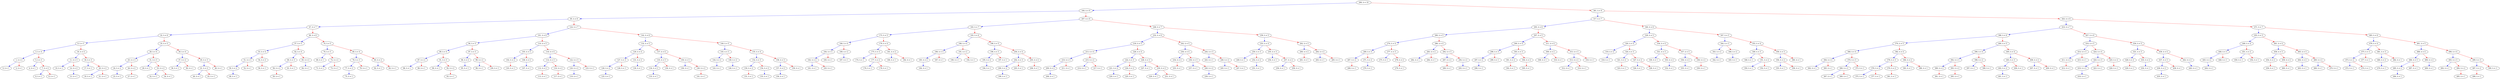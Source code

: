 digraph my_tree {
266 [label="266, h = 10"]160 [label="160, h = 9"]266 -> 160 [color=blue];
266 [label="266, h = 10"]361 [label="361, h = 9"]266 -> 361 [color=red];
160 [label="160, h = 9"]85 [label="85, h = 8"]160 -> 85 [color=blue];
160 [label="160, h = 9"]207 [label="207, h = 8"]160 -> 207 [color=red];
85 [label="85, h = 8"]47 [label="47, h = 7"]85 -> 47 [color=blue];
85 [label="85, h = 8"]124 [label="124, h = 7"]85 -> 124 [color=red];
47 [label="47, h = 7"]22 [label="22, h = 6"]47 -> 22 [color=blue];
47 [label="47, h = 7"]66 [label="66, h = 6"]47 -> 66 [color=red];
22 [label="22, h = 6"]9 [label="9, h = 5"]22 -> 9 [color=blue];
22 [label="22, h = 6"]35 [label="35, h = 5"]22 -> 35 [color=red];
9 [label="9, h = 5"]3 [label="3, h = 4"]9 -> 3 [color=blue];
9 [label="9, h = 5"]16 [label="16, h = 4"]9 -> 16 [color=red];
3 [label="3, h = 4"]1 [label="1, h = 2"]3 -> 1 [color=blue];
3 [label="3, h = 4"]5 [label="5, h = 3"]3 -> 5 [color=red];
1 [label="1, h = 2"]0 [label="0, h = 1"]1 -> 0 [color=blue];
1 [label="1, h = 2"]2 [label="2, h = 1"]1 -> 2 [color=red];
5 [label="5, h = 3"]4 [label="4, h = 1"]5 -> 4 [color=blue];
5 [label="5, h = 3"]7 [label="7, h = 2"]5 -> 7 [color=red];
7 [label="7, h = 2"]6 [label="6, h = 1"]7 -> 6 [color=blue];
7 [label="7, h = 2"]8 [label="8, h = 1"]7 -> 8 [color=red];
16 [label="16, h = 4"]11 [label="11, h = 3"]16 -> 11 [color=blue];
16 [label="16, h = 4"]18 [label="18, h = 3"]16 -> 18 [color=red];
11 [label="11, h = 3"]10 [label="10, h = 1"]11 -> 10 [color=blue];
11 [label="11, h = 3"]14 [label="14, h = 2"]11 -> 14 [color=red];
14 [label="14, h = 2"]13 [label="13, h = 1"]14 -> 13 [color=blue];
18 [label="18, h = 3"]17 [label="17, h = 1"]18 -> 17 [color=blue];
18 [label="18, h = 3"]20 [label="20, h = 2"]18 -> 20 [color=red];
20 [label="20, h = 2"]19 [label="19, h = 1"]20 -> 19 [color=blue];
20 [label="20, h = 2"]21 [label="21, h = 1"]20 -> 21 [color=red];
35 [label="35, h = 5"]28 [label="28, h = 4"]35 -> 28 [color=blue];
35 [label="35, h = 5"]39 [label="39, h = 4"]35 -> 39 [color=red];
28 [label="28, h = 4"]25 [label="25, h = 3"]28 -> 25 [color=blue];
28 [label="28, h = 4"]31 [label="31, h = 3"]28 -> 31 [color=red];
25 [label="25, h = 3"]24 [label="24, h = 2"]25 -> 24 [color=blue];
25 [label="25, h = 3"]26 [label="26, h = 2"]25 -> 26 [color=red];
24 [label="24, h = 2"]23 [label="23, h = 1"]24 -> 23 [color=blue];
26 [label="26, h = 2"]27 [label="27, h = 1"]26 -> 27 [color=red];
31 [label="31, h = 3"]29 [label="29, h = 1"]31 -> 29 [color=blue];
31 [label="31, h = 3"]33 [label="33, h = 2"]31 -> 33 [color=red];
33 [label="33, h = 2"]32 [label="32, h = 1"]33 -> 32 [color=blue];
33 [label="33, h = 2"]34 [label="34, h = 1"]33 -> 34 [color=red];
39 [label="39, h = 4"]37 [label="37, h = 2"]39 -> 37 [color=blue];
39 [label="39, h = 4"]45 [label="45, h = 3"]39 -> 45 [color=red];
37 [label="37, h = 2"]36 [label="36, h = 1"]37 -> 36 [color=blue];
37 [label="37, h = 2"]38 [label="38, h = 1"]37 -> 38 [color=red];
45 [label="45, h = 3"]41 [label="41, h = 2"]45 -> 41 [color=blue];
45 [label="45, h = 3"]46 [label="46, h = 1"]45 -> 46 [color=red];
41 [label="41, h = 2"]40 [label="40, h = 1"]41 -> 40 [color=blue];
41 [label="41, h = 2"]43 [label="43, h = 1"]41 -> 43 [color=red];
66 [label="66, h = 6"]57 [label="57, h = 5"]66 -> 57 [color=blue];
66 [label="66, h = 6"]74 [label="74, h = 5"]66 -> 74 [color=red];
57 [label="57, h = 5"]53 [label="53, h = 4"]57 -> 53 [color=blue];
57 [label="57, h = 5"]62 [label="62, h = 4"]57 -> 62 [color=red];
53 [label="53, h = 4"]51 [label="51, h = 3"]53 -> 51 [color=blue];
53 [label="53, h = 4"]54 [label="54, h = 2"]53 -> 54 [color=red];
51 [label="51, h = 3"]50 [label="50, h = 2"]51 -> 50 [color=blue];
51 [label="51, h = 3"]52 [label="52, h = 1"]51 -> 52 [color=red];
50 [label="50, h = 2"]48 [label="48, h = 1"]50 -> 48 [color=blue];
54 [label="54, h = 2"]56 [label="56, h = 1"]54 -> 56 [color=red];
62 [label="62, h = 4"]60 [label="60, h = 3"]62 -> 60 [color=blue];
62 [label="62, h = 4"]65 [label="65, h = 2"]62 -> 65 [color=red];
60 [label="60, h = 3"]58 [label="58, h = 2"]60 -> 58 [color=blue];
60 [label="60, h = 3"]61 [label="61, h = 1"]60 -> 61 [color=red];
58 [label="58, h = 2"]59 [label="59, h = 1"]58 -> 59 [color=red];
65 [label="65, h = 2"]64 [label="64, h = 1"]65 -> 64 [color=blue];
74 [label="74, h = 5"]70 [label="70, h = 3"]74 -> 70 [color=blue];
74 [label="74, h = 5"]80 [label="80, h = 4"]74 -> 80 [color=red];
70 [label="70, h = 3"]69 [label="69, h = 1"]70 -> 69 [color=blue];
70 [label="70, h = 3"]72 [label="72, h = 2"]70 -> 72 [color=red];
72 [label="72, h = 2"]71 [label="71, h = 1"]72 -> 71 [color=blue];
72 [label="72, h = 2"]73 [label="73, h = 1"]72 -> 73 [color=red];
80 [label="80, h = 4"]78 [label="78, h = 3"]80 -> 78 [color=blue];
80 [label="80, h = 4"]83 [label="83, h = 2"]80 -> 83 [color=red];
78 [label="78, h = 3"]77 [label="77, h = 2"]78 -> 77 [color=blue];
78 [label="78, h = 3"]79 [label="79, h = 1"]78 -> 79 [color=red];
77 [label="77, h = 2"]75 [label="75, h = 1"]77 -> 75 [color=blue];
83 [label="83, h = 2"]82 [label="82, h = 1"]83 -> 82 [color=blue];
83 [label="83, h = 2"]84 [label="84, h = 1"]83 -> 84 [color=red];
124 [label="124, h = 7"]101 [label="101, h = 6"]124 -> 101 [color=blue];
124 [label="124, h = 7"]142 [label="142, h = 6"]124 -> 142 [color=red];
101 [label="101, h = 6"]94 [label="94, h = 5"]101 -> 94 [color=blue];
101 [label="101, h = 6"]110 [label="110, h = 5"]101 -> 110 [color=red];
94 [label="94, h = 5"]89 [label="89, h = 4"]94 -> 89 [color=blue];
94 [label="94, h = 5"]97 [label="97, h = 3"]94 -> 97 [color=red];
89 [label="89, h = 4"]87 [label="87, h = 2"]89 -> 87 [color=blue];
89 [label="89, h = 4"]91 [label="91, h = 3"]89 -> 91 [color=red];
87 [label="87, h = 2"]86 [label="86, h = 1"]87 -> 86 [color=blue];
87 [label="87, h = 2"]88 [label="88, h = 1"]87 -> 88 [color=red];
91 [label="91, h = 3"]90 [label="90, h = 1"]91 -> 90 [color=blue];
91 [label="91, h = 3"]92 [label="92, h = 2"]91 -> 92 [color=red];
92 [label="92, h = 2"]93 [label="93, h = 1"]92 -> 93 [color=red];
97 [label="97, h = 3"]96 [label="96, h = 2"]97 -> 96 [color=blue];
97 [label="97, h = 3"]99 [label="99, h = 2"]97 -> 99 [color=red];
96 [label="96, h = 2"]95 [label="95, h = 1"]96 -> 95 [color=blue];
99 [label="99, h = 2"]98 [label="98, h = 1"]99 -> 98 [color=blue];
99 [label="99, h = 2"]100 [label="100, h = 1"]99 -> 100 [color=red];
110 [label="110, h = 5"]105 [label="105, h = 3"]110 -> 105 [color=blue];
110 [label="110, h = 5"]118 [label="118, h = 4"]110 -> 118 [color=red];
105 [label="105, h = 3"]102 [label="102, h = 2"]105 -> 102 [color=blue];
105 [label="105, h = 3"]108 [label="108, h = 2"]105 -> 108 [color=red];
102 [label="102, h = 2"]103 [label="103, h = 1"]102 -> 103 [color=red];
108 [label="108, h = 2"]107 [label="107, h = 1"]108 -> 107 [color=blue];
118 [label="118, h = 4"]114 [label="114, h = 3"]118 -> 114 [color=blue];
118 [label="118, h = 4"]122 [label="122, h = 3"]118 -> 122 [color=red];
114 [label="114, h = 3"]112 [label="112, h = 2"]114 -> 112 [color=blue];
114 [label="114, h = 3"]116 [label="116, h = 2"]114 -> 116 [color=red];
112 [label="112, h = 2"]113 [label="113, h = 1"]112 -> 113 [color=red];
116 [label="116, h = 2"]117 [label="117, h = 1"]116 -> 117 [color=red];
122 [label="122, h = 3"]120 [label="120, h = 2"]122 -> 120 [color=blue];
122 [label="122, h = 3"]123 [label="123, h = 1"]122 -> 123 [color=red];
120 [label="120, h = 2"]119 [label="119, h = 1"]120 -> 119 [color=blue];
142 [label="142, h = 6"]132 [label="132, h = 5"]142 -> 132 [color=blue];
142 [label="142, h = 6"]149 [label="149, h = 5"]142 -> 149 [color=red];
132 [label="132, h = 5"]129 [label="129, h = 4"]132 -> 129 [color=blue];
132 [label="132, h = 5"]137 [label="137, h = 4"]132 -> 137 [color=red];
129 [label="129, h = 4"]127 [label="127, h = 3"]129 -> 127 [color=blue];
129 [label="129, h = 4"]131 [label="131, h = 2"]129 -> 131 [color=red];
127 [label="127, h = 3"]126 [label="126, h = 2"]127 -> 126 [color=blue];
127 [label="127, h = 3"]128 [label="128, h = 1"]127 -> 128 [color=red];
126 [label="126, h = 2"]125 [label="125, h = 1"]126 -> 125 [color=blue];
131 [label="131, h = 2"]130 [label="130, h = 1"]131 -> 130 [color=blue];
137 [label="137, h = 4"]135 [label="135, h = 3"]137 -> 135 [color=blue];
137 [label="137, h = 4"]139 [label="139, h = 3"]137 -> 139 [color=red];
135 [label="135, h = 3"]134 [label="134, h = 2"]135 -> 134 [color=blue];
135 [label="135, h = 3"]136 [label="136, h = 1"]135 -> 136 [color=red];
134 [label="134, h = 2"]133 [label="133, h = 1"]134 -> 133 [color=blue];
139 [label="139, h = 3"]138 [label="138, h = 1"]139 -> 138 [color=blue];
139 [label="139, h = 3"]140 [label="140, h = 2"]139 -> 140 [color=red];
140 [label="140, h = 2"]141 [label="141, h = 1"]140 -> 141 [color=red];
149 [label="149, h = 5"]145 [label="145, h = 3"]149 -> 145 [color=blue];
149 [label="149, h = 5"]155 [label="155, h = 4"]149 -> 155 [color=red];
145 [label="145, h = 3"]144 [label="144, h = 2"]145 -> 144 [color=blue];
145 [label="145, h = 3"]148 [label="148, h = 2"]145 -> 148 [color=red];
144 [label="144, h = 2"]143 [label="143, h = 1"]144 -> 143 [color=blue];
148 [label="148, h = 2"]146 [label="146, h = 1"]148 -> 146 [color=blue];
155 [label="155, h = 4"]152 [label="152, h = 3"]155 -> 152 [color=blue];
155 [label="155, h = 4"]158 [label="158, h = 3"]155 -> 158 [color=red];
152 [label="152, h = 3"]150 [label="150, h = 2"]152 -> 150 [color=blue];
152 [label="152, h = 3"]154 [label="154, h = 2"]152 -> 154 [color=red];
150 [label="150, h = 2"]151 [label="151, h = 1"]150 -> 151 [color=red];
154 [label="154, h = 2"]153 [label="153, h = 1"]154 -> 153 [color=blue];
158 [label="158, h = 3"]157 [label="157, h = 2"]158 -> 157 [color=blue];
158 [label="158, h = 3"]159 [label="159, h = 1"]158 -> 159 [color=red];
157 [label="157, h = 2"]156 [label="156, h = 1"]157 -> 156 [color=blue];
207 [label="207, h = 8"]183 [label="183, h = 7"]207 -> 183 [color=blue];
207 [label="207, h = 8"]248 [label="248, h = 7"]207 -> 248 [color=red];
183 [label="183, h = 7"]173 [label="173, h = 5"]183 -> 173 [color=blue];
183 [label="183, h = 7"]193 [label="193, h = 6"]183 -> 193 [color=red];
173 [label="173, h = 5"]166 [label="166, h = 4"]173 -> 166 [color=blue];
173 [label="173, h = 5"]179 [label="179, h = 4"]173 -> 179 [color=red];
166 [label="166, h = 4"]164 [label="164, h = 3"]166 -> 164 [color=blue];
166 [label="166, h = 4"]169 [label="169, h = 2"]166 -> 169 [color=red];
164 [label="164, h = 3"]162 [label="162, h = 2"]164 -> 162 [color=blue];
164 [label="164, h = 3"]165 [label="165, h = 1"]164 -> 165 [color=red];
162 [label="162, h = 2"]161 [label="161, h = 1"]162 -> 161 [color=blue];
162 [label="162, h = 2"]163 [label="163, h = 1"]162 -> 163 [color=red];
169 [label="169, h = 2"]167 [label="167, h = 1"]169 -> 167 [color=blue];
179 [label="179, h = 4"]175 [label="175, h = 3"]179 -> 175 [color=blue];
179 [label="179, h = 4"]181 [label="181, h = 2"]179 -> 181 [color=red];
175 [label="175, h = 3"]174 [label="174, h = 1"]175 -> 174 [color=blue];
175 [label="175, h = 3"]177 [label="177, h = 2"]175 -> 177 [color=red];
177 [label="177, h = 2"]176 [label="176, h = 1"]177 -> 176 [color=blue];
177 [label="177, h = 2"]178 [label="178, h = 1"]177 -> 178 [color=red];
181 [label="181, h = 2"]180 [label="180, h = 1"]181 -> 180 [color=blue];
181 [label="181, h = 2"]182 [label="182, h = 1"]181 -> 182 [color=red];
193 [label="193, h = 6"]188 [label="188, h = 4"]193 -> 188 [color=blue];
193 [label="193, h = 6"]198 [label="198, h = 5"]193 -> 198 [color=red];
188 [label="188, h = 4"]186 [label="186, h = 3"]188 -> 186 [color=blue];
188 [label="188, h = 4"]191 [label="191, h = 2"]188 -> 191 [color=red];
186 [label="186, h = 3"]185 [label="185, h = 2"]186 -> 185 [color=blue];
186 [label="186, h = 3"]187 [label="187, h = 1"]186 -> 187 [color=red];
185 [label="185, h = 2"]184 [label="184, h = 1"]185 -> 184 [color=blue];
191 [label="191, h = 2"]190 [label="190, h = 1"]191 -> 190 [color=blue];
191 [label="191, h = 2"]192 [label="192, h = 1"]191 -> 192 [color=red];
198 [label="198, h = 5"]196 [label="196, h = 3"]198 -> 196 [color=blue];
198 [label="198, h = 5"]204 [label="204, h = 4"]198 -> 204 [color=red];
196 [label="196, h = 3"]195 [label="195, h = 2"]196 -> 195 [color=blue];
196 [label="196, h = 3"]197 [label="197, h = 1"]196 -> 197 [color=red];
195 [label="195, h = 2"]194 [label="194, h = 1"]195 -> 194 [color=blue];
204 [label="204, h = 4"]202 [label="202, h = 3"]204 -> 202 [color=blue];
204 [label="204, h = 4"]205 [label="205, h = 2"]204 -> 205 [color=red];
202 [label="202, h = 3"]200 [label="200, h = 2"]202 -> 200 [color=blue];
202 [label="202, h = 3"]203 [label="203, h = 1"]202 -> 203 [color=red];
200 [label="200, h = 2"]199 [label="199, h = 1"]200 -> 199 [color=blue];
205 [label="205, h = 2"]206 [label="206, h = 1"]205 -> 206 [color=red];
248 [label="248, h = 7"]232 [label="232, h = 6"]248 -> 232 [color=blue];
248 [label="248, h = 7"]259 [label="259, h = 5"]248 -> 259 [color=red];
232 [label="232, h = 6"]218 [label="218, h = 5"]232 -> 218 [color=blue];
232 [label="232, h = 6"]242 [label="242, h = 5"]232 -> 242 [color=red];
218 [label="218, h = 5"]213 [label="213, h = 4"]218 -> 213 [color=blue];
218 [label="218, h = 5"]226 [label="226, h = 4"]218 -> 226 [color=red];
213 [label="213, h = 4"]210 [label="210, h = 3"]213 -> 210 [color=blue];
213 [label="213, h = 4"]215 [label="215, h = 2"]213 -> 215 [color=red];
210 [label="210, h = 3"]209 [label="209, h = 2"]210 -> 209 [color=blue];
210 [label="210, h = 3"]211 [label="211, h = 1"]210 -> 211 [color=red];
209 [label="209, h = 2"]208 [label="208, h = 1"]209 -> 208 [color=blue];
215 [label="215, h = 2"]214 [label="214, h = 1"]215 -> 214 [color=blue];
215 [label="215, h = 2"]217 [label="217, h = 1"]215 -> 217 [color=red];
226 [label="226, h = 4"]222 [label="222, h = 3"]226 -> 222 [color=blue];
226 [label="226, h = 4"]228 [label="228, h = 3"]226 -> 228 [color=red];
222 [label="222, h = 3"]221 [label="221, h = 2"]222 -> 221 [color=blue];
222 [label="222, h = 3"]224 [label="224, h = 2"]222 -> 224 [color=red];
221 [label="221, h = 2"]220 [label="220, h = 1"]221 -> 220 [color=blue];
224 [label="224, h = 2"]225 [label="225, h = 1"]224 -> 225 [color=red];
228 [label="228, h = 3"]227 [label="227, h = 1"]228 -> 227 [color=blue];
228 [label="228, h = 3"]230 [label="230, h = 2"]228 -> 230 [color=red];
230 [label="230, h = 2"]229 [label="229, h = 1"]230 -> 229 [color=blue];
230 [label="230, h = 2"]231 [label="231, h = 1"]230 -> 231 [color=red];
242 [label="242, h = 5"]236 [label="236, h = 4"]242 -> 236 [color=blue];
242 [label="242, h = 5"]244 [label="244, h = 3"]242 -> 244 [color=red];
236 [label="236, h = 4"]234 [label="234, h = 2"]236 -> 234 [color=blue];
236 [label="236, h = 4"]238 [label="238, h = 3"]236 -> 238 [color=red];
234 [label="234, h = 2"]235 [label="235, h = 1"]234 -> 235 [color=red];
238 [label="238, h = 3"]237 [label="237, h = 1"]238 -> 237 [color=blue];
238 [label="238, h = 3"]240 [label="240, h = 2"]238 -> 240 [color=red];
240 [label="240, h = 2"]239 [label="239, h = 1"]240 -> 239 [color=blue];
244 [label="244, h = 3"]243 [label="243, h = 1"]244 -> 243 [color=blue];
244 [label="244, h = 3"]246 [label="246, h = 2"]244 -> 246 [color=red];
246 [label="246, h = 2"]245 [label="245, h = 1"]246 -> 245 [color=blue];
246 [label="246, h = 2"]247 [label="247, h = 1"]246 -> 247 [color=red];
259 [label="259, h = 5"]253 [label="253, h = 4"]259 -> 253 [color=blue];
259 [label="259, h = 5"]262 [label="262, h = 3"]259 -> 262 [color=red];
253 [label="253, h = 4"]250 [label="250, h = 3"]253 -> 250 [color=blue];
253 [label="253, h = 4"]255 [label="255, h = 3"]253 -> 255 [color=red];
250 [label="250, h = 3"]249 [label="249, h = 1"]250 -> 249 [color=blue];
250 [label="250, h = 3"]252 [label="252, h = 2"]250 -> 252 [color=red];
252 [label="252, h = 2"]251 [label="251, h = 1"]252 -> 251 [color=blue];
255 [label="255, h = 3"]254 [label="254, h = 1"]255 -> 254 [color=blue];
255 [label="255, h = 3"]257 [label="257, h = 2"]255 -> 257 [color=red];
257 [label="257, h = 2"]256 [label="256, h = 1"]257 -> 256 [color=blue];
257 [label="257, h = 2"]258 [label="258, h = 1"]257 -> 258 [color=red];
262 [label="262, h = 3"]260 [label="260, h = 2"]262 -> 260 [color=blue];
262 [label="262, h = 3"]264 [label="264, h = 2"]262 -> 264 [color=red];
260 [label="260, h = 2"]261 [label="261, h = 1"]260 -> 261 [color=red];
264 [label="264, h = 2"]263 [label="263, h = 1"]264 -> 263 [color=blue];
264 [label="264, h = 2"]265 [label="265, h = 1"]264 -> 265 [color=red];
361 [label="361, h = 9"]317 [label="317, h = 7"]361 -> 317 [color=blue];
361 [label="361, h = 9"]443 [label="443, h = 8"]361 -> 443 [color=red];
317 [label="317, h = 7"]295 [label="295, h = 6"]317 -> 295 [color=blue];
317 [label="317, h = 7"]340 [label="340, h = 6"]317 -> 340 [color=red];
295 [label="295, h = 6"]280 [label="280, h = 5"]295 -> 280 [color=blue];
295 [label="295, h = 6"]307 [label="307, h = 5"]295 -> 307 [color=red];
280 [label="280, h = 5"]274 [label="274, h = 4"]280 -> 274 [color=blue];
280 [label="280, h = 5"]286 [label="286, h = 4"]280 -> 286 [color=red];
274 [label="274, h = 4"]269 [label="269, h = 3"]274 -> 269 [color=blue];
274 [label="274, h = 4"]277 [label="277, h = 3"]274 -> 277 [color=red];
269 [label="269, h = 3"]267 [label="267, h = 2"]269 -> 267 [color=blue];
269 [label="269, h = 3"]271 [label="271, h = 2"]269 -> 271 [color=red];
267 [label="267, h = 2"]268 [label="268, h = 1"]267 -> 268 [color=red];
271 [label="271, h = 2"]270 [label="270, h = 1"]271 -> 270 [color=blue];
277 [label="277, h = 3"]275 [label="275, h = 1"]277 -> 275 [color=blue];
277 [label="277, h = 3"]278 [label="278, h = 2"]277 -> 278 [color=red];
278 [label="278, h = 2"]279 [label="279, h = 1"]278 -> 279 [color=red];
286 [label="286, h = 4"]283 [label="283, h = 2"]286 -> 283 [color=blue];
286 [label="286, h = 4"]292 [label="292, h = 3"]286 -> 292 [color=red];
283 [label="283, h = 2"]282 [label="282, h = 1"]283 -> 282 [color=blue];
283 [label="283, h = 2"]284 [label="284, h = 1"]283 -> 284 [color=red];
292 [label="292, h = 3"]287 [label="287, h = 2"]292 -> 287 [color=blue];
292 [label="292, h = 3"]294 [label="294, h = 2"]292 -> 294 [color=red];
287 [label="287, h = 2"]289 [label="289, h = 1"]287 -> 289 [color=red];
294 [label="294, h = 2"]293 [label="293, h = 1"]294 -> 293 [color=blue];
307 [label="307, h = 5"]300 [label="300, h = 4"]307 -> 300 [color=blue];
307 [label="307, h = 5"]311 [label="311, h = 4"]307 -> 311 [color=red];
300 [label="300, h = 4"]298 [label="298, h = 3"]300 -> 298 [color=blue];
300 [label="300, h = 4"]303 [label="303, h = 3"]300 -> 303 [color=red];
298 [label="298, h = 3"]297 [label="297, h = 2"]298 -> 297 [color=blue];
298 [label="298, h = 3"]299 [label="299, h = 1"]298 -> 299 [color=red];
297 [label="297, h = 2"]296 [label="296, h = 1"]297 -> 296 [color=blue];
303 [label="303, h = 3"]301 [label="301, h = 2"]303 -> 301 [color=blue];
303 [label="303, h = 3"]304 [label="304, h = 2"]303 -> 304 [color=red];
301 [label="301, h = 2"]302 [label="302, h = 1"]301 -> 302 [color=red];
304 [label="304, h = 2"]305 [label="305, h = 1"]304 -> 305 [color=red];
311 [label="311, h = 4"]309 [label="309, h = 2"]311 -> 309 [color=blue];
311 [label="311, h = 4"]315 [label="315, h = 3"]311 -> 315 [color=red];
309 [label="309, h = 2"]308 [label="308, h = 1"]309 -> 308 [color=blue];
309 [label="309, h = 2"]310 [label="310, h = 1"]309 -> 310 [color=red];
315 [label="315, h = 3"]313 [label="313, h = 2"]315 -> 313 [color=blue];
315 [label="315, h = 3"]316 [label="316, h = 1"]315 -> 316 [color=red];
313 [label="313, h = 2"]312 [label="312, h = 1"]313 -> 312 [color=blue];
313 [label="313, h = 2"]314 [label="314, h = 1"]313 -> 314 [color=red];
340 [label="340, h = 6"]329 [label="329, h = 5"]340 -> 329 [color=blue];
340 [label="340, h = 6"]347 [label="347, h = 5"]340 -> 347 [color=red];
329 [label="329, h = 5"]320 [label="320, h = 4"]329 -> 320 [color=blue];
329 [label="329, h = 5"]334 [label="334, h = 4"]329 -> 334 [color=red];
320 [label="320, h = 4"]319 [label="319, h = 2"]320 -> 319 [color=blue];
320 [label="320, h = 4"]324 [label="324, h = 3"]320 -> 324 [color=red];
319 [label="319, h = 2"]318 [label="318, h = 1"]319 -> 318 [color=blue];
324 [label="324, h = 3"]321 [label="321, h = 2"]324 -> 321 [color=blue];
324 [label="324, h = 3"]327 [label="327, h = 2"]324 -> 327 [color=red];
321 [label="321, h = 2"]323 [label="323, h = 1"]321 -> 323 [color=red];
327 [label="327, h = 2"]326 [label="326, h = 1"]327 -> 326 [color=blue];
327 [label="327, h = 2"]328 [label="328, h = 1"]327 -> 328 [color=red];
334 [label="334, h = 4"]331 [label="331, h = 3"]334 -> 331 [color=blue];
334 [label="334, h = 4"]337 [label="337, h = 3"]334 -> 337 [color=red];
331 [label="331, h = 3"]330 [label="330, h = 1"]331 -> 330 [color=blue];
331 [label="331, h = 3"]333 [label="333, h = 2"]331 -> 333 [color=red];
333 [label="333, h = 2"]332 [label="332, h = 1"]333 -> 332 [color=blue];
337 [label="337, h = 3"]336 [label="336, h = 2"]337 -> 336 [color=blue];
337 [label="337, h = 3"]338 [label="338, h = 2"]337 -> 338 [color=red];
336 [label="336, h = 2"]335 [label="335, h = 1"]336 -> 335 [color=blue];
338 [label="338, h = 2"]339 [label="339, h = 1"]338 -> 339 [color=red];
347 [label="347, h = 5"]344 [label="344, h = 3"]347 -> 344 [color=blue];
347 [label="347, h = 5"]353 [label="353, h = 4"]347 -> 353 [color=red];
344 [label="344, h = 3"]343 [label="343, h = 2"]344 -> 343 [color=blue];
344 [label="344, h = 3"]346 [label="346, h = 2"]344 -> 346 [color=red];
343 [label="343, h = 2"]342 [label="342, h = 1"]343 -> 342 [color=blue];
346 [label="346, h = 2"]345 [label="345, h = 1"]346 -> 345 [color=blue];
353 [label="353, h = 4"]349 [label="349, h = 3"]353 -> 349 [color=blue];
353 [label="353, h = 4"]359 [label="359, h = 3"]353 -> 359 [color=red];
349 [label="349, h = 3"]348 [label="348, h = 1"]349 -> 348 [color=blue];
349 [label="349, h = 3"]351 [label="351, h = 2"]349 -> 351 [color=red];
351 [label="351, h = 2"]350 [label="350, h = 1"]351 -> 350 [color=blue];
351 [label="351, h = 2"]352 [label="352, h = 1"]351 -> 352 [color=red];
359 [label="359, h = 3"]356 [label="356, h = 2"]359 -> 356 [color=blue];
359 [label="359, h = 3"]360 [label="360, h = 1"]359 -> 360 [color=red];
356 [label="356, h = 2"]355 [label="355, h = 1"]356 -> 355 [color=blue];
356 [label="356, h = 2"]358 [label="358, h = 1"]356 -> 358 [color=red];
443 [label="443, h = 8"]410 [label="410, h = 7"]443 -> 410 [color=blue];
443 [label="443, h = 8"]471 [label="471, h = 7"]443 -> 471 [color=red];
410 [label="410, h = 7"]388 [label="388, h = 6"]410 -> 388 [color=blue];
410 [label="410, h = 7"]427 [label="427, h = 6"]410 -> 427 [color=red];
388 [label="388, h = 6"]374 [label="374, h = 5"]388 -> 374 [color=blue];
388 [label="388, h = 6"]400 [label="400, h = 5"]388 -> 400 [color=red];
374 [label="374, h = 5"]366 [label="366, h = 4"]374 -> 366 [color=blue];
374 [label="374, h = 5"]382 [label="382, h = 4"]374 -> 382 [color=red];
366 [label="366, h = 4"]364 [label="364, h = 2"]366 -> 364 [color=blue];
366 [label="366, h = 4"]370 [label="370, h = 3"]366 -> 370 [color=red];
364 [label="364, h = 2"]362 [label="362, h = 1"]364 -> 362 [color=blue];
364 [label="364, h = 2"]365 [label="365, h = 1"]364 -> 365 [color=red];
370 [label="370, h = 3"]368 [label="368, h = 2"]370 -> 368 [color=blue];
370 [label="370, h = 3"]373 [label="373, h = 1"]370 -> 373 [color=red];
368 [label="368, h = 2"]367 [label="367, h = 1"]368 -> 367 [color=blue];
368 [label="368, h = 2"]369 [label="369, h = 1"]368 -> 369 [color=red];
382 [label="382, h = 4"]378 [label="378, h = 3"]382 -> 378 [color=blue];
382 [label="382, h = 4"]384 [label="384, h = 2"]382 -> 384 [color=red];
378 [label="378, h = 3"]376 [label="376, h = 2"]378 -> 376 [color=blue];
378 [label="378, h = 3"]379 [label="379, h = 2"]378 -> 379 [color=red];
376 [label="376, h = 2"]375 [label="375, h = 1"]376 -> 375 [color=blue];
376 [label="376, h = 2"]377 [label="377, h = 1"]376 -> 377 [color=red];
379 [label="379, h = 2"]381 [label="381, h = 1"]379 -> 381 [color=red];
384 [label="384, h = 2"]383 [label="383, h = 1"]384 -> 383 [color=blue];
384 [label="384, h = 2"]386 [label="386, h = 1"]384 -> 386 [color=red];
400 [label="400, h = 5"]396 [label="396, h = 4"]400 -> 396 [color=blue];
400 [label="400, h = 5"]405 [label="405, h = 4"]400 -> 405 [color=red];
396 [label="396, h = 4"]392 [label="392, h = 3"]396 -> 392 [color=blue];
396 [label="396, h = 4"]398 [label="398, h = 2"]396 -> 398 [color=red];
392 [label="392, h = 3"]389 [label="389, h = 2"]392 -> 389 [color=blue];
392 [label="392, h = 3"]393 [label="393, h = 2"]392 -> 393 [color=red];
389 [label="389, h = 2"]391 [label="391, h = 1"]389 -> 391 [color=red];
393 [label="393, h = 2"]395 [label="395, h = 1"]393 -> 395 [color=red];
398 [label="398, h = 2"]397 [label="397, h = 1"]398 -> 397 [color=blue];
398 [label="398, h = 2"]399 [label="399, h = 1"]398 -> 399 [color=red];
405 [label="405, h = 4"]403 [label="403, h = 3"]405 -> 403 [color=blue];
405 [label="405, h = 4"]408 [label="408, h = 2"]405 -> 408 [color=red];
403 [label="403, h = 3"]402 [label="402, h = 2"]403 -> 402 [color=blue];
403 [label="403, h = 3"]404 [label="404, h = 1"]403 -> 404 [color=red];
402 [label="402, h = 2"]401 [label="401, h = 1"]402 -> 401 [color=blue];
408 [label="408, h = 2"]407 [label="407, h = 1"]408 -> 407 [color=blue];
408 [label="408, h = 2"]409 [label="409, h = 1"]408 -> 409 [color=red];
427 [label="427, h = 6"]416 [label="416, h = 5"]427 -> 416 [color=blue];
427 [label="427, h = 6"]434 [label="434, h = 5"]427 -> 434 [color=red];
416 [label="416, h = 5"]414 [label="414, h = 3"]416 -> 414 [color=blue];
416 [label="416, h = 5"]424 [label="424, h = 4"]416 -> 424 [color=red];
414 [label="414, h = 3"]411 [label="411, h = 2"]414 -> 411 [color=blue];
414 [label="414, h = 3"]415 [label="415, h = 1"]414 -> 415 [color=red];
411 [label="411, h = 2"]412 [label="412, h = 1"]411 -> 412 [color=red];
424 [label="424, h = 4"]420 [label="420, h = 3"]424 -> 420 [color=blue];
424 [label="424, h = 4"]425 [label="425, h = 2"]424 -> 425 [color=red];
420 [label="420, h = 3"]419 [label="419, h = 2"]420 -> 419 [color=blue];
420 [label="420, h = 3"]423 [label="423, h = 1"]420 -> 423 [color=red];
419 [label="419, h = 2"]418 [label="418, h = 1"]419 -> 418 [color=blue];
425 [label="425, h = 2"]426 [label="426, h = 1"]425 -> 426 [color=red];
434 [label="434, h = 5"]431 [label="431, h = 3"]434 -> 431 [color=blue];
434 [label="434, h = 5"]439 [label="439, h = 4"]434 -> 439 [color=red];
431 [label="431, h = 3"]428 [label="428, h = 2"]431 -> 428 [color=blue];
431 [label="431, h = 3"]433 [label="433, h = 2"]431 -> 433 [color=red];
428 [label="428, h = 2"]429 [label="429, h = 1"]428 -> 429 [color=red];
433 [label="433, h = 2"]432 [label="432, h = 1"]433 -> 432 [color=blue];
439 [label="439, h = 4"]437 [label="437, h = 3"]439 -> 437 [color=blue];
439 [label="439, h = 4"]442 [label="442, h = 2"]439 -> 442 [color=red];
437 [label="437, h = 3"]436 [label="436, h = 2"]437 -> 436 [color=blue];
437 [label="437, h = 3"]438 [label="438, h = 1"]437 -> 438 [color=red];
436 [label="436, h = 2"]435 [label="435, h = 1"]436 -> 435 [color=blue];
442 [label="442, h = 2"]440 [label="440, h = 1"]442 -> 440 [color=blue];
471 [label="471, h = 7"]453 [label="453, h = 5"]471 -> 453 [color=blue];
471 [label="471, h = 7"]483 [label="483, h = 6"]471 -> 483 [color=red];
453 [label="453, h = 5"]449 [label="449, h = 4"]453 -> 449 [color=blue];
453 [label="453, h = 5"]461 [label="461, h = 4"]453 -> 461 [color=red];
449 [label="449, h = 4"]446 [label="446, h = 3"]449 -> 446 [color=blue];
449 [label="449, h = 4"]451 [label="451, h = 2"]449 -> 451 [color=red];
446 [label="446, h = 3"]445 [label="445, h = 2"]446 -> 445 [color=blue];
446 [label="446, h = 3"]448 [label="448, h = 1"]446 -> 448 [color=red];
445 [label="445, h = 2"]444 [label="444, h = 1"]445 -> 444 [color=blue];
451 [label="451, h = 2"]450 [label="450, h = 1"]451 -> 450 [color=blue];
451 [label="451, h = 2"]452 [label="452, h = 1"]451 -> 452 [color=red];
461 [label="461, h = 4"]458 [label="458, h = 3"]461 -> 458 [color=blue];
461 [label="461, h = 4"]465 [label="465, h = 3"]461 -> 465 [color=red];
458 [label="458, h = 3"]454 [label="454, h = 2"]458 -> 454 [color=blue];
458 [label="458, h = 3"]459 [label="459, h = 2"]458 -> 459 [color=red];
454 [label="454, h = 2"]456 [label="456, h = 1"]454 -> 456 [color=red];
459 [label="459, h = 2"]460 [label="460, h = 1"]459 -> 460 [color=red];
465 [label="465, h = 3"]464 [label="464, h = 2"]465 -> 464 [color=blue];
465 [label="465, h = 3"]469 [label="469, h = 2"]465 -> 469 [color=red];
464 [label="464, h = 2"]463 [label="463, h = 1"]464 -> 463 [color=blue];
469 [label="469, h = 2"]468 [label="468, h = 1"]469 -> 468 [color=blue];
469 [label="469, h = 2"]470 [label="470, h = 1"]469 -> 470 [color=red];
483 [label="483, h = 6"]478 [label="478, h = 4"]483 -> 478 [color=blue];
483 [label="483, h = 6"]491 [label="491, h = 5"]483 -> 491 [color=red];
478 [label="478, h = 4"]475 [label="475, h = 3"]478 -> 475 [color=blue];
478 [label="478, h = 4"]481 [label="481, h = 3"]478 -> 481 [color=red];
475 [label="475, h = 3"]473 [label="473, h = 2"]475 -> 473 [color=blue];
475 [label="475, h = 3"]477 [label="477, h = 1"]475 -> 477 [color=red];
473 [label="473, h = 2"]472 [label="472, h = 1"]473 -> 472 [color=blue];
473 [label="473, h = 2"]474 [label="474, h = 1"]473 -> 474 [color=red];
481 [label="481, h = 3"]480 [label="480, h = 2"]481 -> 480 [color=blue];
481 [label="481, h = 3"]482 [label="482, h = 1"]481 -> 482 [color=red];
480 [label="480, h = 2"]479 [label="479, h = 1"]480 -> 479 [color=blue];
491 [label="491, h = 5"]488 [label="488, h = 4"]491 -> 488 [color=blue];
491 [label="491, h = 5"]496 [label="496, h = 4"]491 -> 496 [color=red];
488 [label="488, h = 4"]486 [label="486, h = 3"]488 -> 486 [color=blue];
488 [label="488, h = 4"]490 [label="490, h = 2"]488 -> 490 [color=red];
486 [label="486, h = 3"]485 [label="485, h = 2"]486 -> 485 [color=blue];
486 [label="486, h = 3"]487 [label="487, h = 1"]486 -> 487 [color=red];
485 [label="485, h = 2"]484 [label="484, h = 1"]485 -> 484 [color=blue];
490 [label="490, h = 2"]489 [label="489, h = 1"]490 -> 489 [color=blue];
496 [label="496, h = 4"]493 [label="493, h = 3"]496 -> 493 [color=blue];
496 [label="496, h = 4"]499 [label="499, h = 3"]496 -> 499 [color=red];
493 [label="493, h = 3"]492 [label="492, h = 1"]493 -> 492 [color=blue];
493 [label="493, h = 3"]494 [label="494, h = 2"]493 -> 494 [color=red];
494 [label="494, h = 2"]495 [label="495, h = 1"]494 -> 495 [color=red];
499 [label="499, h = 3"]497 [label="497, h = 2"]499 -> 497 [color=blue];
499 [label="499, h = 3"]500 [label="500, h = 1"]499 -> 500 [color=red];
497 [label="497, h = 2"]498 [label="498, h = 1"]497 -> 498 [color=red];
}
